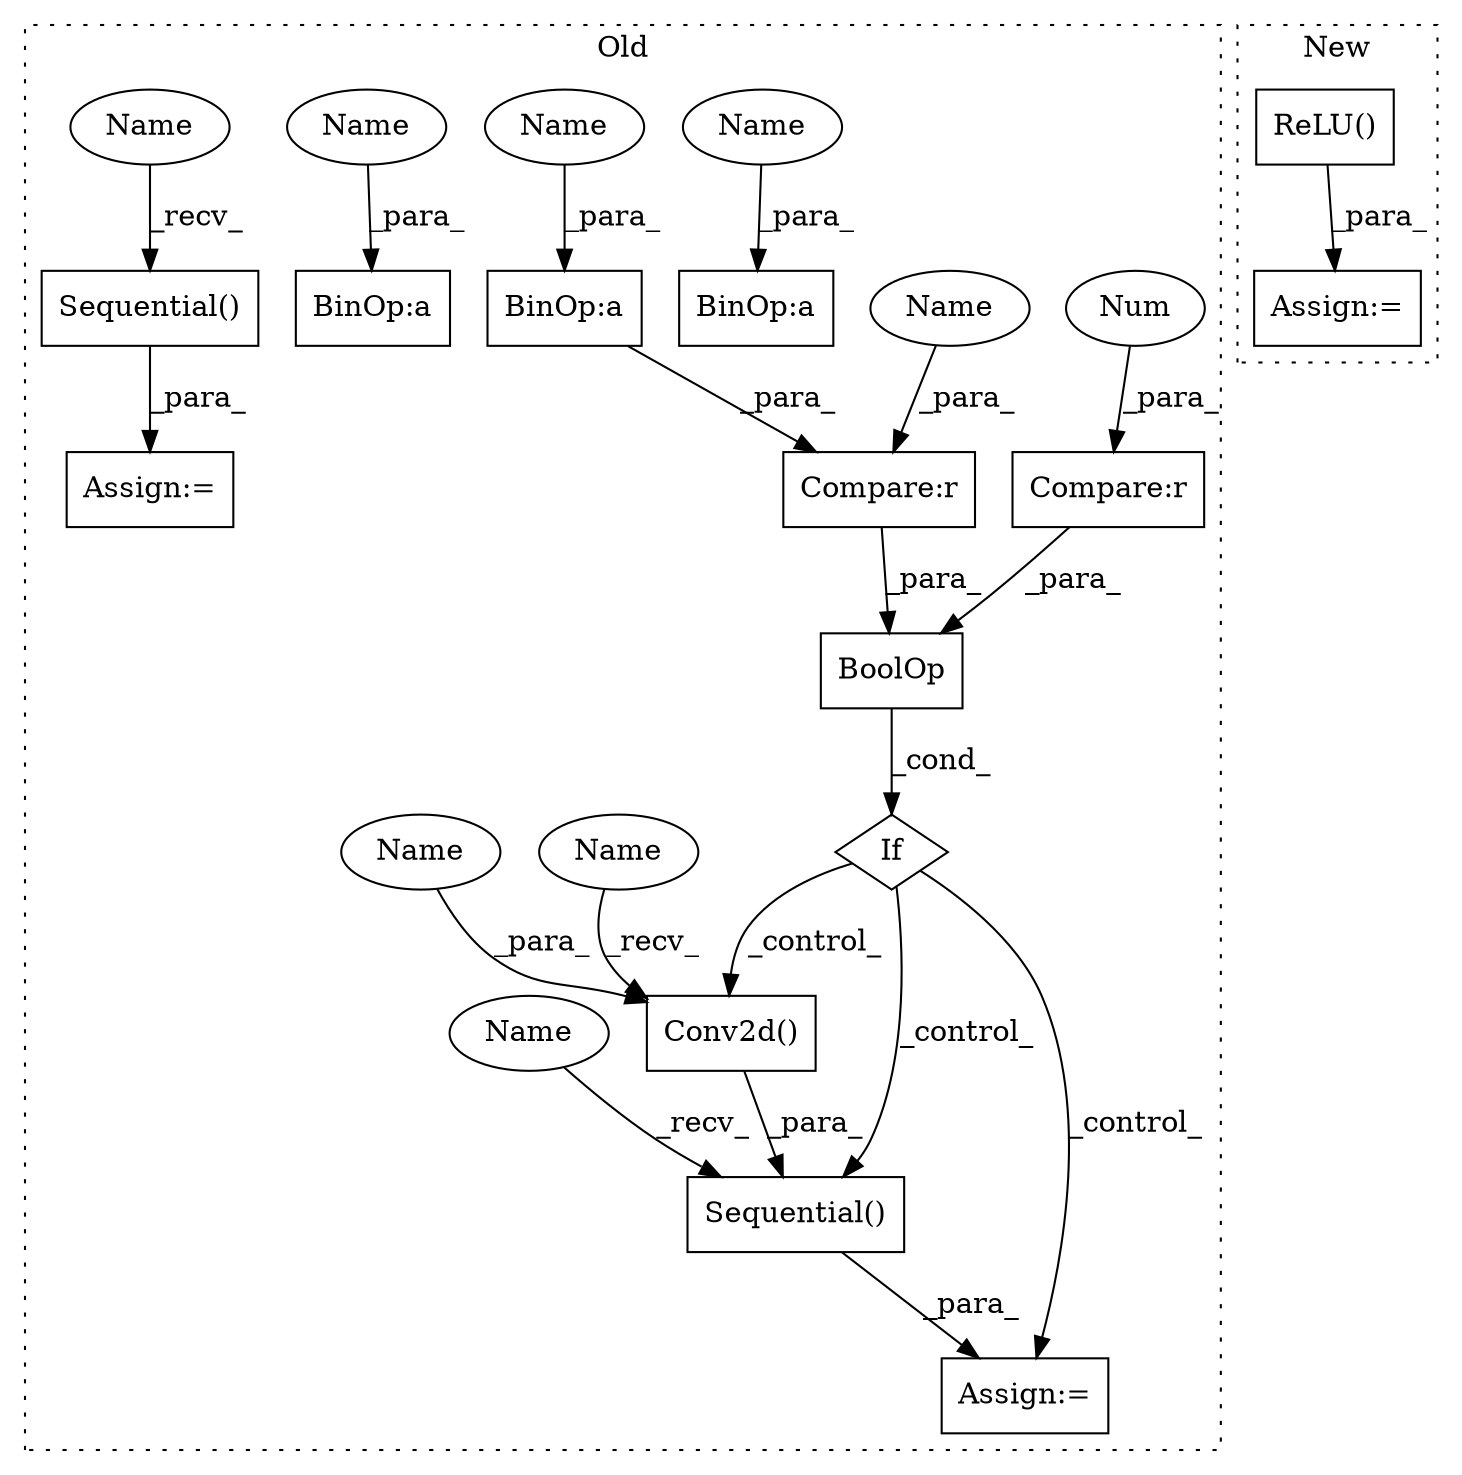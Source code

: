 digraph G {
subgraph cluster0 {
1 [label="BoolOp" a="72" s="2019" l="51" shape="box"];
3 [label="If" a="96" s="2016,2070" l="3,14" shape="diamond"];
4 [label="Compare:r" a="40" s="2019" l="11" shape="box"];
5 [label="Num" a="76" s="2029" l="1" shape="ellipse"];
6 [label="Compare:r" a="40" s="2034" l="36" shape="box"];
7 [label="Assign:=" a="68" s="2097" l="3" shape="box"];
8 [label="BinOp:a" a="82" s="2061" l="3" shape="box"];
9 [label="Conv2d()" a="75" s="2131,2175" l="10,43" shape="box"];
10 [label="Sequential()" a="75" s="1992" l="15" shape="box"];
11 [label="Sequential()" a="75" s="2100,2275" l="31,14" shape="box"];
12 [label="Assign:=" a="68" s="1989" l="3" shape="box"];
14 [label="BinOp:a" a="82" s="1956" l="3" shape="box"];
15 [label="BinOp:a" a="82" s="1870" l="3" shape="box"];
16 [label="Name" a="87" s="2034" l="9" shape="ellipse"];
17 [label="Name" a="87" s="2141" l="9" shape="ellipse"];
18 [label="Name" a="87" s="1873" l="6" shape="ellipse"];
19 [label="Name" a="87" s="2064" l="6" shape="ellipse"];
20 [label="Name" a="87" s="1959" l="6" shape="ellipse"];
21 [label="Name" a="87" s="2131" l="2" shape="ellipse"];
22 [label="Name" a="87" s="2100" l="2" shape="ellipse"];
23 [label="Name" a="87" s="1992" l="2" shape="ellipse"];
label = "Old";
style="dotted";
}
subgraph cluster1 {
2 [label="ReLU()" a="75" s="2839" l="21" shape="box"];
13 [label="Assign:=" a="68" s="2836" l="3" shape="box"];
label = "New";
style="dotted";
}
1 -> 3 [label="_cond_"];
2 -> 13 [label="_para_"];
3 -> 9 [label="_control_"];
3 -> 7 [label="_control_"];
3 -> 11 [label="_control_"];
4 -> 1 [label="_para_"];
5 -> 4 [label="_para_"];
6 -> 1 [label="_para_"];
8 -> 6 [label="_para_"];
9 -> 11 [label="_para_"];
10 -> 12 [label="_para_"];
11 -> 7 [label="_para_"];
16 -> 6 [label="_para_"];
17 -> 9 [label="_para_"];
18 -> 15 [label="_para_"];
19 -> 8 [label="_para_"];
20 -> 14 [label="_para_"];
21 -> 9 [label="_recv_"];
22 -> 11 [label="_recv_"];
23 -> 10 [label="_recv_"];
}